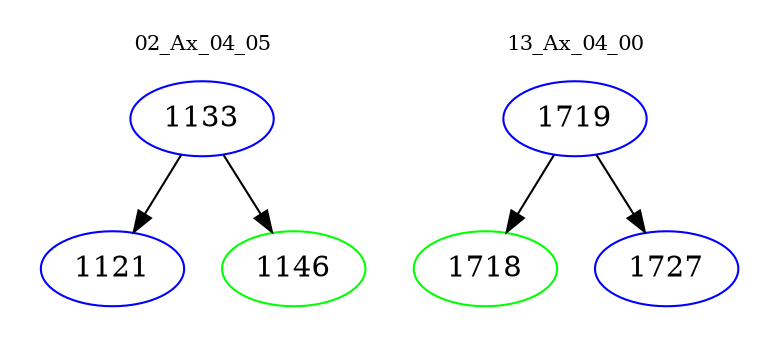 digraph{
subgraph cluster_0 {
color = white
label = "02_Ax_04_05";
fontsize=10;
T0_1133 [label="1133", color="blue"]
T0_1133 -> T0_1121 [color="black"]
T0_1121 [label="1121", color="blue"]
T0_1133 -> T0_1146 [color="black"]
T0_1146 [label="1146", color="green"]
}
subgraph cluster_1 {
color = white
label = "13_Ax_04_00";
fontsize=10;
T1_1719 [label="1719", color="blue"]
T1_1719 -> T1_1718 [color="black"]
T1_1718 [label="1718", color="green"]
T1_1719 -> T1_1727 [color="black"]
T1_1727 [label="1727", color="blue"]
}
}
